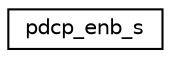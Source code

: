 digraph "Graphical Class Hierarchy"
{
 // LATEX_PDF_SIZE
  edge [fontname="Helvetica",fontsize="10",labelfontname="Helvetica",labelfontsize="10"];
  node [fontname="Helvetica",fontsize="10",shape=record];
  rankdir="LR";
  Node0 [label="pdcp_enb_s",height=0.2,width=0.4,color="black", fillcolor="white", style="filled",URL="$structpdcp__enb__s.html",tooltip=" "];
}
